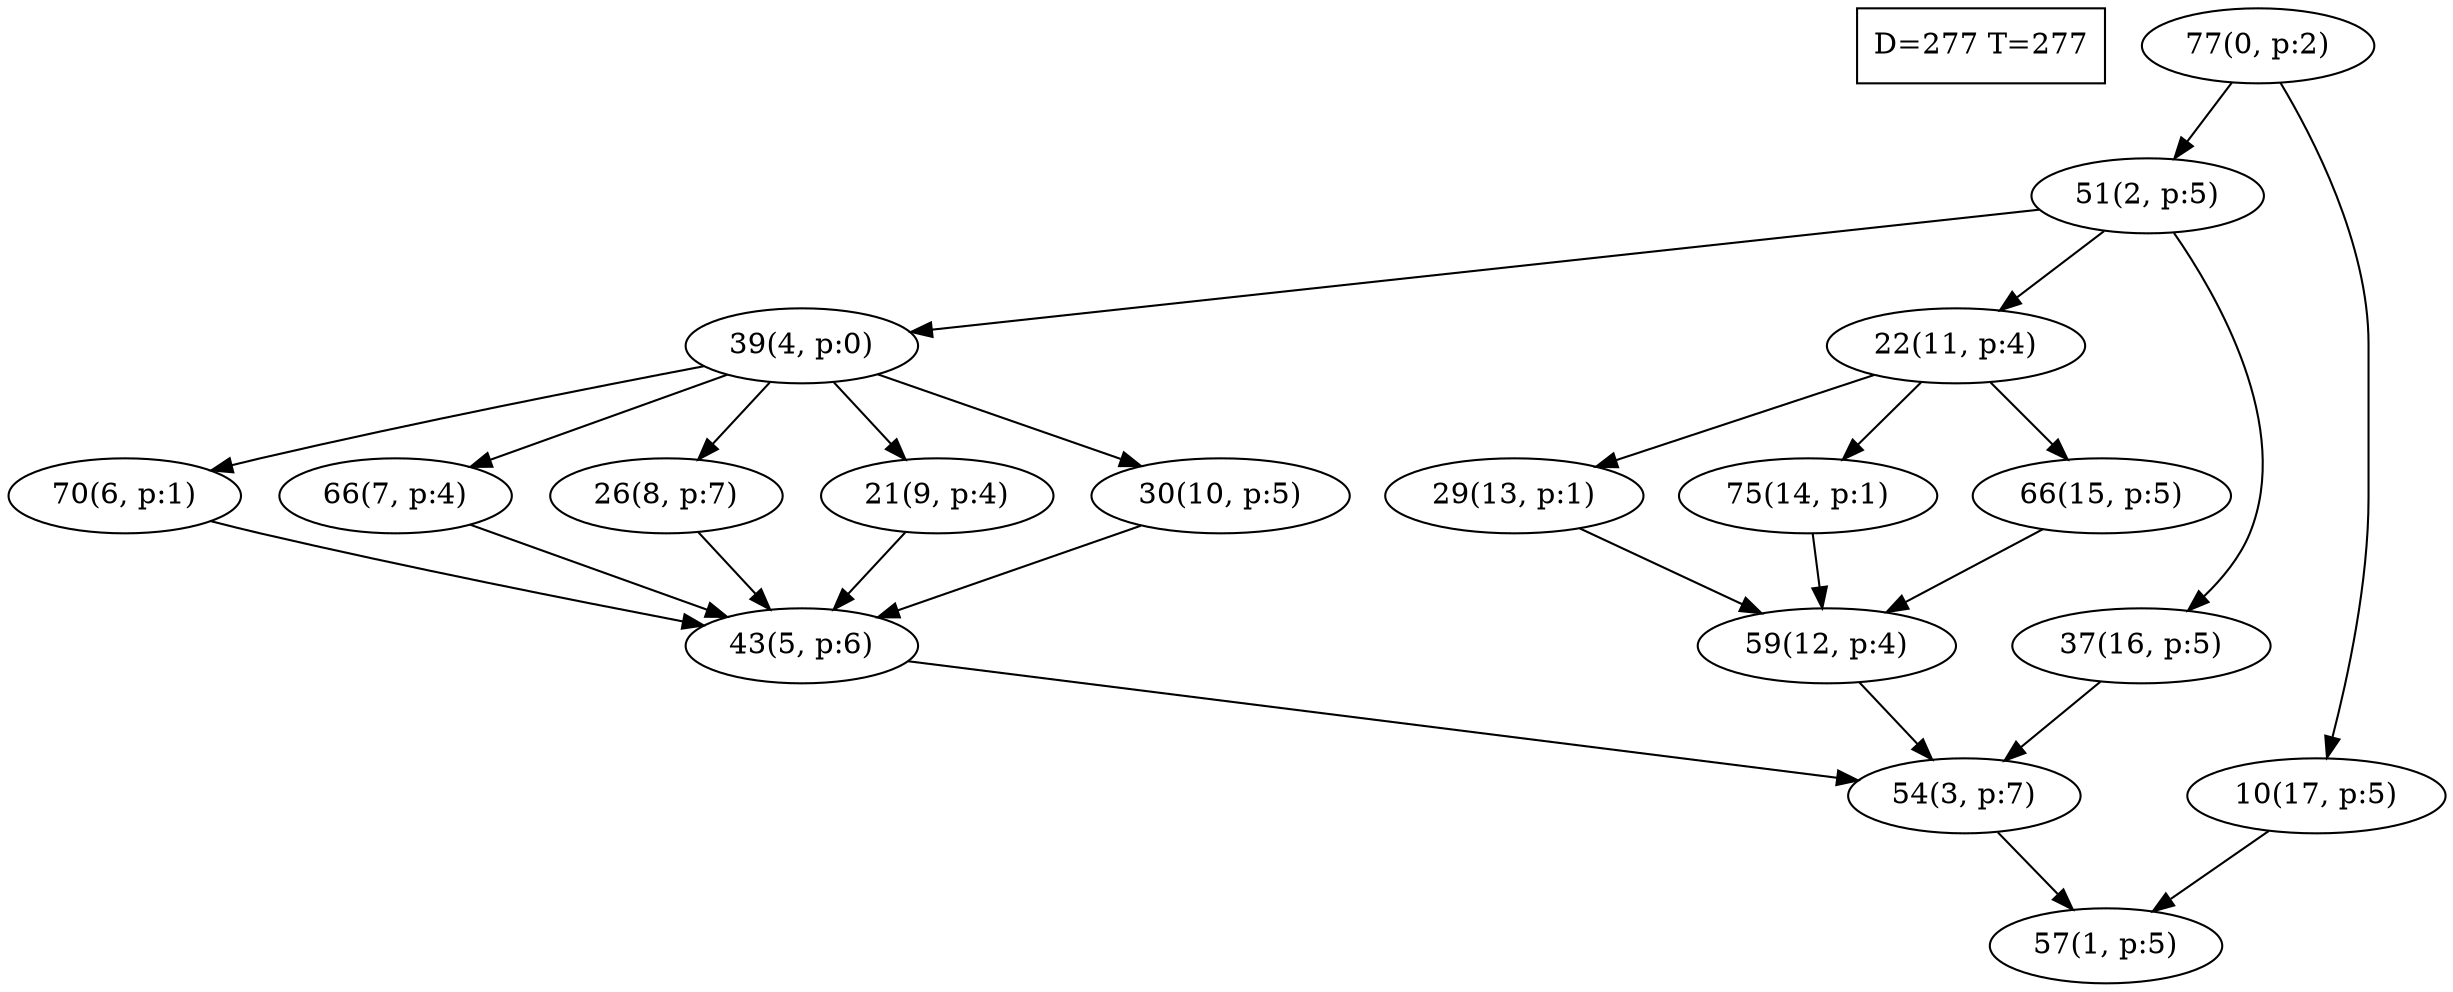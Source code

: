 digraph Task {
i [shape=box, label="D=277 T=277"]; 
0 [label="77(0, p:2)"];
1 [label="57(1, p:5)"];
2 [label="51(2, p:5)"];
3 [label="54(3, p:7)"];
4 [label="39(4, p:0)"];
5 [label="43(5, p:6)"];
6 [label="70(6, p:1)"];
7 [label="66(7, p:4)"];
8 [label="26(8, p:7)"];
9 [label="21(9, p:4)"];
10 [label="30(10, p:5)"];
11 [label="22(11, p:4)"];
12 [label="59(12, p:4)"];
13 [label="29(13, p:1)"];
14 [label="75(14, p:1)"];
15 [label="66(15, p:5)"];
16 [label="37(16, p:5)"];
17 [label="10(17, p:5)"];
0 -> 2;
0 -> 17;
2 -> 4;
2 -> 11;
2 -> 16;
3 -> 1;
4 -> 6;
4 -> 7;
4 -> 8;
4 -> 9;
4 -> 10;
5 -> 3;
6 -> 5;
7 -> 5;
8 -> 5;
9 -> 5;
10 -> 5;
11 -> 13;
11 -> 14;
11 -> 15;
12 -> 3;
13 -> 12;
14 -> 12;
15 -> 12;
16 -> 3;
17 -> 1;
}